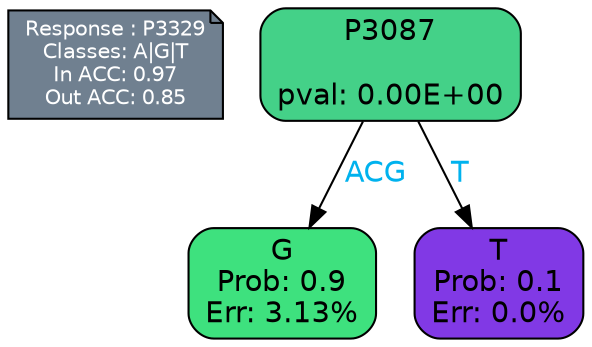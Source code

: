 digraph Tree {
node [shape=box, style="filled, rounded", color="black", fontname=helvetica] ;
graph [ranksep=equally, splines=polylines, bgcolor=transparent, dpi=600] ;
edge [fontname=helvetica] ;
LEGEND [label="Response : P3329
Classes: A|G|T
In ACC: 0.97
Out ACC: 0.85
",shape=note,align=left,style=filled,fillcolor="slategray",fontcolor="white",fontsize=10];1 [label="P3087

pval: 0.00E+00", fillcolor="#44d188"] ;
2 [label="G
Prob: 0.9
Err: 3.13%", fillcolor="#3ee17e"] ;
3 [label="T
Prob: 0.1
Err: 0.0%", fillcolor="#8139e5"] ;
1 -> 2 [label="ACG",fontcolor=deepskyblue2] ;
1 -> 3 [label="T",fontcolor=deepskyblue2] ;
{rank = same; 2;3;}{rank = same; LEGEND;1;}}